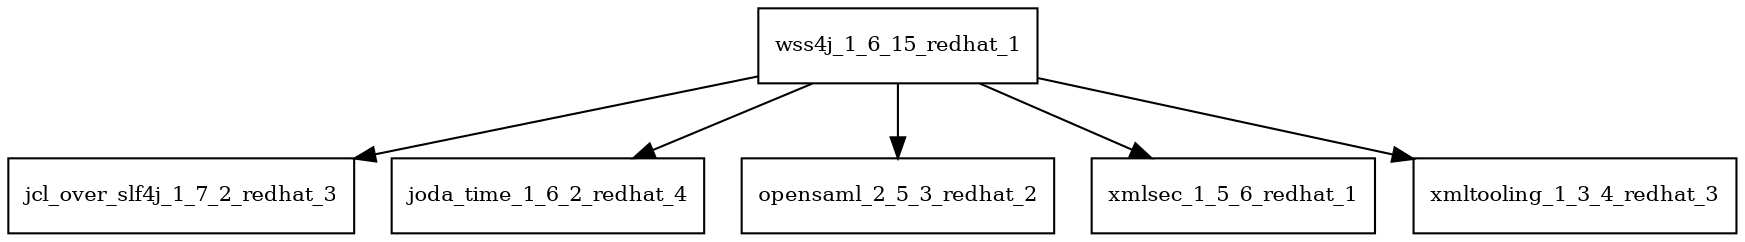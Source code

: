 digraph wss4j_1_6_15_redhat_1_dependencies {
  node [shape = box, fontsize=10.0];
  wss4j_1_6_15_redhat_1 -> jcl_over_slf4j_1_7_2_redhat_3;
  wss4j_1_6_15_redhat_1 -> joda_time_1_6_2_redhat_4;
  wss4j_1_6_15_redhat_1 -> opensaml_2_5_3_redhat_2;
  wss4j_1_6_15_redhat_1 -> xmlsec_1_5_6_redhat_1;
  wss4j_1_6_15_redhat_1 -> xmltooling_1_3_4_redhat_3;
}
